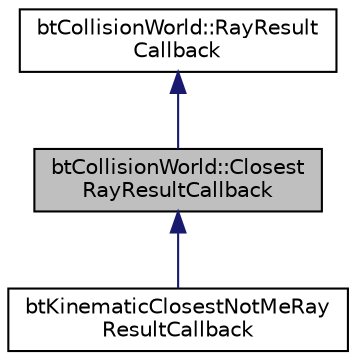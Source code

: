 digraph "btCollisionWorld::ClosestRayResultCallback"
{
  edge [fontname="Helvetica",fontsize="10",labelfontname="Helvetica",labelfontsize="10"];
  node [fontname="Helvetica",fontsize="10",shape=record];
  Node1 [label="btCollisionWorld::Closest\lRayResultCallback",height=0.2,width=0.4,color="black", fillcolor="grey75", style="filled", fontcolor="black"];
  Node2 -> Node1 [dir="back",color="midnightblue",fontsize="10",style="solid"];
  Node2 [label="btCollisionWorld::RayResult\lCallback",height=0.2,width=0.4,color="black", fillcolor="white", style="filled",URL="$structbt_collision_world_1_1_ray_result_callback.html",tooltip="RayResultCallback is used to report new raycast results. "];
  Node1 -> Node3 [dir="back",color="midnightblue",fontsize="10",style="solid"];
  Node3 [label="btKinematicClosestNotMeRay\lResultCallback",height=0.2,width=0.4,color="black", fillcolor="white", style="filled",URL="$classbt_kinematic_closest_not_me_ray_result_callback.html"];
}
